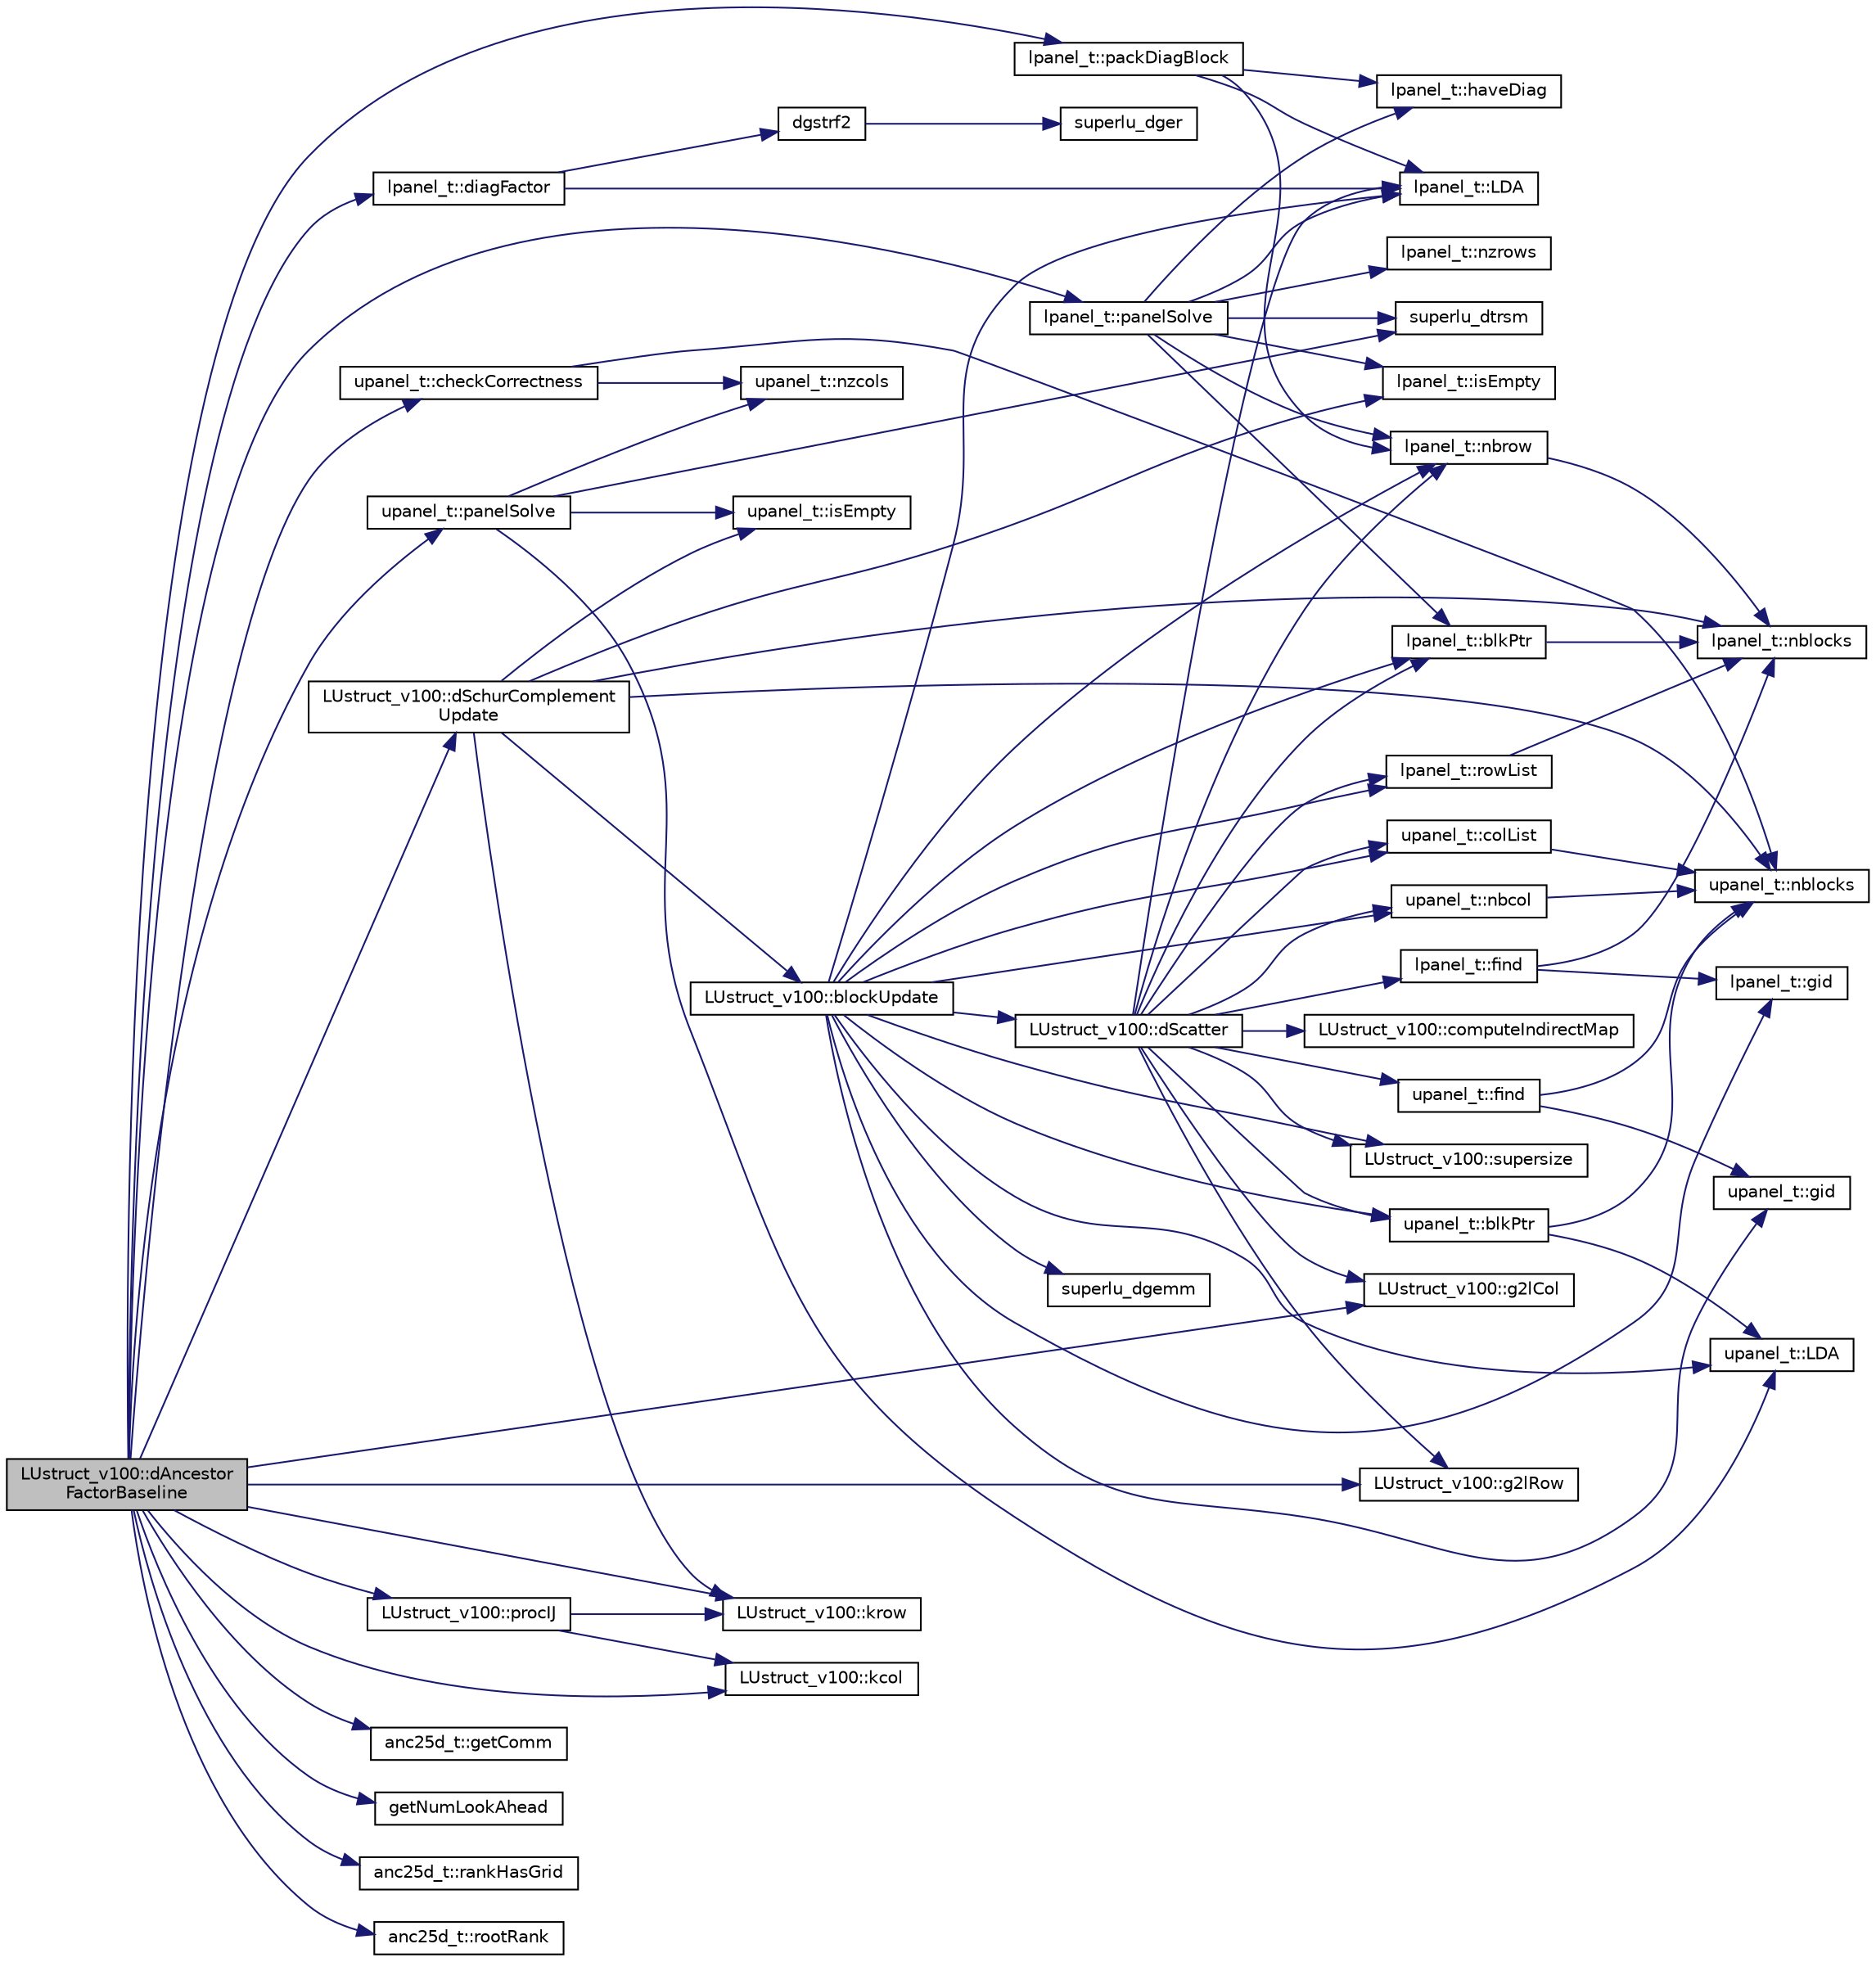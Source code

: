 digraph "LUstruct_v100::dAncestorFactorBaseline"
{
 // LATEX_PDF_SIZE
  edge [fontname="Helvetica",fontsize="10",labelfontname="Helvetica",labelfontsize="10"];
  node [fontname="Helvetica",fontsize="10",shape=record];
  rankdir="LR";
  Node1 [label="LUstruct_v100::dAncestor\lFactorBaseline",height=0.2,width=0.4,color="black", fillcolor="grey75", style="filled", fontcolor="black",tooltip=" "];
  Node1 -> Node2 [color="midnightblue",fontsize="10",style="solid",fontname="Helvetica"];
  Node2 [label="upanel_t::checkCorrectness",height=0.2,width=0.4,color="black", fillcolor="white", style="filled",URL="$classupanel__t.html#acde40e2b97e9af9389a0a06bff0c3758",tooltip=" "];
  Node2 -> Node3 [color="midnightblue",fontsize="10",style="solid",fontname="Helvetica"];
  Node3 [label="upanel_t::nblocks",height=0.2,width=0.4,color="black", fillcolor="white", style="filled",URL="$classupanel__t.html#a4af07a416919f0fb377d99db018cd649",tooltip=" "];
  Node2 -> Node4 [color="midnightblue",fontsize="10",style="solid",fontname="Helvetica"];
  Node4 [label="upanel_t::nzcols",height=0.2,width=0.4,color="black", fillcolor="white", style="filled",URL="$classupanel__t.html#a76de7f7433a85878fcc7890a470f7aaf",tooltip=" "];
  Node1 -> Node5 [color="midnightblue",fontsize="10",style="solid",fontname="Helvetica"];
  Node5 [label="lpanel_t::diagFactor",height=0.2,width=0.4,color="black", fillcolor="white", style="filled",URL="$classlpanel__t.html#aeea23f966471ba19473870ebc739b9b5",tooltip=" "];
  Node5 -> Node6 [color="midnightblue",fontsize="10",style="solid",fontname="Helvetica"];
  Node6 [label="dgstrf2",height=0.2,width=0.4,color="black", fillcolor="white", style="filled",URL="$pdgstrf2_8c.html#a039aa2cb564718e68eb81de85d1f34eb",tooltip=" "];
  Node6 -> Node7 [color="midnightblue",fontsize="10",style="solid",fontname="Helvetica"];
  Node7 [label="superlu_dger",height=0.2,width=0.4,color="black", fillcolor="white", style="filled",URL="$superlu__ddefs_8h.html#a00063fde94ef6a539971971dc58eda05",tooltip=" "];
  Node5 -> Node8 [color="midnightblue",fontsize="10",style="solid",fontname="Helvetica"];
  Node8 [label="lpanel_t::LDA",height=0.2,width=0.4,color="black", fillcolor="white", style="filled",URL="$classlpanel__t.html#a1b72b77664c68fa09bafa58287794f03",tooltip=" "];
  Node1 -> Node9 [color="midnightblue",fontsize="10",style="solid",fontname="Helvetica"];
  Node9 [label="LUstruct_v100::dSchurComplement\lUpdate",height=0.2,width=0.4,color="black", fillcolor="white", style="filled",URL="$structLUstruct__v100.html#af4dc0ffd2a5d48a8768e64bb9d696f63",tooltip=" "];
  Node9 -> Node10 [color="midnightblue",fontsize="10",style="solid",fontname="Helvetica"];
  Node10 [label="LUstruct_v100::blockUpdate",height=0.2,width=0.4,color="black", fillcolor="white", style="filled",URL="$structLUstruct__v100.html#a7abea9f9bf0cbd0f0f0cae3b884cfecb",tooltip=" "];
  Node10 -> Node11 [color="midnightblue",fontsize="10",style="solid",fontname="Helvetica"];
  Node11 [label="lpanel_t::blkPtr",height=0.2,width=0.4,color="black", fillcolor="white", style="filled",URL="$classlpanel__t.html#a8f15374f4da0d015ee3d0e2e8d8f1c8e",tooltip=" "];
  Node11 -> Node12 [color="midnightblue",fontsize="10",style="solid",fontname="Helvetica"];
  Node12 [label="lpanel_t::nblocks",height=0.2,width=0.4,color="black", fillcolor="white", style="filled",URL="$classlpanel__t.html#a4ed76fddcdf91f607379e540f5bf472e",tooltip=" "];
  Node10 -> Node13 [color="midnightblue",fontsize="10",style="solid",fontname="Helvetica"];
  Node13 [label="upanel_t::blkPtr",height=0.2,width=0.4,color="black", fillcolor="white", style="filled",URL="$classupanel__t.html#ae38540c2094edfde81c572884917ab35",tooltip=" "];
  Node13 -> Node14 [color="midnightblue",fontsize="10",style="solid",fontname="Helvetica"];
  Node14 [label="upanel_t::LDA",height=0.2,width=0.4,color="black", fillcolor="white", style="filled",URL="$classupanel__t.html#a059f730a6636e4042daf3f2e5a6b70d8",tooltip=" "];
  Node13 -> Node3 [color="midnightblue",fontsize="10",style="solid",fontname="Helvetica"];
  Node10 -> Node15 [color="midnightblue",fontsize="10",style="solid",fontname="Helvetica"];
  Node15 [label="upanel_t::colList",height=0.2,width=0.4,color="black", fillcolor="white", style="filled",URL="$classupanel__t.html#a35269da177d1920c77c1fd7b8c108a8a",tooltip=" "];
  Node15 -> Node3 [color="midnightblue",fontsize="10",style="solid",fontname="Helvetica"];
  Node10 -> Node16 [color="midnightblue",fontsize="10",style="solid",fontname="Helvetica"];
  Node16 [label="LUstruct_v100::dScatter",height=0.2,width=0.4,color="black", fillcolor="white", style="filled",URL="$structLUstruct__v100.html#afdca951433ef866b953f0df6f653e7f1",tooltip=" "];
  Node16 -> Node11 [color="midnightblue",fontsize="10",style="solid",fontname="Helvetica"];
  Node16 -> Node13 [color="midnightblue",fontsize="10",style="solid",fontname="Helvetica"];
  Node16 -> Node15 [color="midnightblue",fontsize="10",style="solid",fontname="Helvetica"];
  Node16 -> Node17 [color="midnightblue",fontsize="10",style="solid",fontname="Helvetica"];
  Node17 [label="LUstruct_v100::computeIndirectMap",height=0.2,width=0.4,color="black", fillcolor="white", style="filled",URL="$structLUstruct__v100.html#ad2091002c2d80feccdd8f88057cb0c44",tooltip=" "];
  Node16 -> Node18 [color="midnightblue",fontsize="10",style="solid",fontname="Helvetica"];
  Node18 [label="lpanel_t::find",height=0.2,width=0.4,color="black", fillcolor="white", style="filled",URL="$classlpanel__t.html#a853a96b8d7027f9545d713ab33079944",tooltip=" "];
  Node18 -> Node19 [color="midnightblue",fontsize="10",style="solid",fontname="Helvetica"];
  Node19 [label="lpanel_t::gid",height=0.2,width=0.4,color="black", fillcolor="white", style="filled",URL="$classlpanel__t.html#a146ee60d33b02a8469647e5a04d9f93c",tooltip=" "];
  Node18 -> Node12 [color="midnightblue",fontsize="10",style="solid",fontname="Helvetica"];
  Node16 -> Node20 [color="midnightblue",fontsize="10",style="solid",fontname="Helvetica"];
  Node20 [label="upanel_t::find",height=0.2,width=0.4,color="black", fillcolor="white", style="filled",URL="$classupanel__t.html#a94dcedab731da3e4fb1c6b8e1f794b40",tooltip=" "];
  Node20 -> Node21 [color="midnightblue",fontsize="10",style="solid",fontname="Helvetica"];
  Node21 [label="upanel_t::gid",height=0.2,width=0.4,color="black", fillcolor="white", style="filled",URL="$classupanel__t.html#a8232b45a6cce27d361c15fe08603ca8a",tooltip=" "];
  Node20 -> Node3 [color="midnightblue",fontsize="10",style="solid",fontname="Helvetica"];
  Node16 -> Node22 [color="midnightblue",fontsize="10",style="solid",fontname="Helvetica"];
  Node22 [label="LUstruct_v100::g2lCol",height=0.2,width=0.4,color="black", fillcolor="white", style="filled",URL="$structLUstruct__v100.html#a993d7187df11e447c03c37c98e0d5c96",tooltip=" "];
  Node16 -> Node23 [color="midnightblue",fontsize="10",style="solid",fontname="Helvetica"];
  Node23 [label="LUstruct_v100::g2lRow",height=0.2,width=0.4,color="black", fillcolor="white", style="filled",URL="$structLUstruct__v100.html#ae36c16c5462cfc1b5e1f321c329180d7",tooltip=" "];
  Node16 -> Node8 [color="midnightblue",fontsize="10",style="solid",fontname="Helvetica"];
  Node16 -> Node24 [color="midnightblue",fontsize="10",style="solid",fontname="Helvetica"];
  Node24 [label="upanel_t::nbcol",height=0.2,width=0.4,color="black", fillcolor="white", style="filled",URL="$classupanel__t.html#a16463cfd0266841a05f651231821f93b",tooltip=" "];
  Node24 -> Node3 [color="midnightblue",fontsize="10",style="solid",fontname="Helvetica"];
  Node16 -> Node25 [color="midnightblue",fontsize="10",style="solid",fontname="Helvetica"];
  Node25 [label="lpanel_t::nbrow",height=0.2,width=0.4,color="black", fillcolor="white", style="filled",URL="$classlpanel__t.html#a1e8a9a0d94a51dba54af448c3e858e03",tooltip=" "];
  Node25 -> Node12 [color="midnightblue",fontsize="10",style="solid",fontname="Helvetica"];
  Node16 -> Node26 [color="midnightblue",fontsize="10",style="solid",fontname="Helvetica"];
  Node26 [label="lpanel_t::rowList",height=0.2,width=0.4,color="black", fillcolor="white", style="filled",URL="$classlpanel__t.html#a2883d3d919d80cc2bf1a81baee0ab5c0",tooltip=" "];
  Node26 -> Node12 [color="midnightblue",fontsize="10",style="solid",fontname="Helvetica"];
  Node16 -> Node27 [color="midnightblue",fontsize="10",style="solid",fontname="Helvetica"];
  Node27 [label="LUstruct_v100::supersize",height=0.2,width=0.4,color="black", fillcolor="white", style="filled",URL="$structLUstruct__v100.html#a0636579295288ec8d6e45592fa185635",tooltip=" "];
  Node10 -> Node19 [color="midnightblue",fontsize="10",style="solid",fontname="Helvetica"];
  Node10 -> Node21 [color="midnightblue",fontsize="10",style="solid",fontname="Helvetica"];
  Node10 -> Node8 [color="midnightblue",fontsize="10",style="solid",fontname="Helvetica"];
  Node10 -> Node14 [color="midnightblue",fontsize="10",style="solid",fontname="Helvetica"];
  Node10 -> Node24 [color="midnightblue",fontsize="10",style="solid",fontname="Helvetica"];
  Node10 -> Node25 [color="midnightblue",fontsize="10",style="solid",fontname="Helvetica"];
  Node10 -> Node26 [color="midnightblue",fontsize="10",style="solid",fontname="Helvetica"];
  Node10 -> Node28 [color="midnightblue",fontsize="10",style="solid",fontname="Helvetica"];
  Node28 [label="superlu_dgemm",height=0.2,width=0.4,color="black", fillcolor="white", style="filled",URL="$superlu__ddefs_8h.html#aba1a87ca3f794ee87dfc792bedb1a7b3",tooltip=" "];
  Node10 -> Node27 [color="midnightblue",fontsize="10",style="solid",fontname="Helvetica"];
  Node9 -> Node29 [color="midnightblue",fontsize="10",style="solid",fontname="Helvetica"];
  Node29 [label="lpanel_t::isEmpty",height=0.2,width=0.4,color="black", fillcolor="white", style="filled",URL="$classlpanel__t.html#a000347ece888010fe9d35bb947810232",tooltip=" "];
  Node9 -> Node30 [color="midnightblue",fontsize="10",style="solid",fontname="Helvetica"];
  Node30 [label="upanel_t::isEmpty",height=0.2,width=0.4,color="black", fillcolor="white", style="filled",URL="$classupanel__t.html#a80066874decec3ee7585ac9b58c18da1",tooltip=" "];
  Node9 -> Node31 [color="midnightblue",fontsize="10",style="solid",fontname="Helvetica"];
  Node31 [label="LUstruct_v100::krow",height=0.2,width=0.4,color="black", fillcolor="white", style="filled",URL="$structLUstruct__v100.html#a763e27474c3d9044b15e8768d99bcb34",tooltip=" "];
  Node9 -> Node12 [color="midnightblue",fontsize="10",style="solid",fontname="Helvetica"];
  Node9 -> Node3 [color="midnightblue",fontsize="10",style="solid",fontname="Helvetica"];
  Node1 -> Node22 [color="midnightblue",fontsize="10",style="solid",fontname="Helvetica"];
  Node1 -> Node23 [color="midnightblue",fontsize="10",style="solid",fontname="Helvetica"];
  Node1 -> Node32 [color="midnightblue",fontsize="10",style="solid",fontname="Helvetica"];
  Node32 [label="anc25d_t::getComm",height=0.2,width=0.4,color="black", fillcolor="white", style="filled",URL="$structanc25d__t.html#a4b4f4dbd6a0ac48e7cb530f33d8a02c1",tooltip=" "];
  Node1 -> Node33 [color="midnightblue",fontsize="10",style="solid",fontname="Helvetica"];
  Node33 [label="getNumLookAhead",height=0.2,width=0.4,color="black", fillcolor="white", style="filled",URL="$superlu__defs_8h.html#a7c7c25ad328cac2249ec07b230eb5529",tooltip=" "];
  Node1 -> Node34 [color="midnightblue",fontsize="10",style="solid",fontname="Helvetica"];
  Node34 [label="LUstruct_v100::kcol",height=0.2,width=0.4,color="black", fillcolor="white", style="filled",URL="$structLUstruct__v100.html#a27d7dd330db644cbbf62b0cf6cddc3e6",tooltip=" "];
  Node1 -> Node31 [color="midnightblue",fontsize="10",style="solid",fontname="Helvetica"];
  Node1 -> Node35 [color="midnightblue",fontsize="10",style="solid",fontname="Helvetica"];
  Node35 [label="lpanel_t::packDiagBlock",height=0.2,width=0.4,color="black", fillcolor="white", style="filled",URL="$classlpanel__t.html#a8d68a01543c8c5d5b23bb184fec8b409",tooltip=" "];
  Node35 -> Node36 [color="midnightblue",fontsize="10",style="solid",fontname="Helvetica"];
  Node36 [label="lpanel_t::haveDiag",height=0.2,width=0.4,color="black", fillcolor="white", style="filled",URL="$classlpanel__t.html#a52411eac7183e15c3af876d0e02c04c5",tooltip=" "];
  Node35 -> Node8 [color="midnightblue",fontsize="10",style="solid",fontname="Helvetica"];
  Node35 -> Node25 [color="midnightblue",fontsize="10",style="solid",fontname="Helvetica"];
  Node1 -> Node37 [color="midnightblue",fontsize="10",style="solid",fontname="Helvetica"];
  Node37 [label="lpanel_t::panelSolve",height=0.2,width=0.4,color="black", fillcolor="white", style="filled",URL="$classlpanel__t.html#a60acfeda21c23692999067daaac3d835",tooltip=" "];
  Node37 -> Node11 [color="midnightblue",fontsize="10",style="solid",fontname="Helvetica"];
  Node37 -> Node36 [color="midnightblue",fontsize="10",style="solid",fontname="Helvetica"];
  Node37 -> Node29 [color="midnightblue",fontsize="10",style="solid",fontname="Helvetica"];
  Node37 -> Node8 [color="midnightblue",fontsize="10",style="solid",fontname="Helvetica"];
  Node37 -> Node25 [color="midnightblue",fontsize="10",style="solid",fontname="Helvetica"];
  Node37 -> Node38 [color="midnightblue",fontsize="10",style="solid",fontname="Helvetica"];
  Node38 [label="lpanel_t::nzrows",height=0.2,width=0.4,color="black", fillcolor="white", style="filled",URL="$classlpanel__t.html#a585e8edcd485464252ee90e93c83eb07",tooltip=" "];
  Node37 -> Node39 [color="midnightblue",fontsize="10",style="solid",fontname="Helvetica"];
  Node39 [label="superlu_dtrsm",height=0.2,width=0.4,color="black", fillcolor="white", style="filled",URL="$superlu__ddefs_8h.html#aaaf4223beeafb672bfa3cfdc571bf86b",tooltip=" "];
  Node1 -> Node40 [color="midnightblue",fontsize="10",style="solid",fontname="Helvetica"];
  Node40 [label="upanel_t::panelSolve",height=0.2,width=0.4,color="black", fillcolor="white", style="filled",URL="$classupanel__t.html#acbd266a7c26fa4111b8fbc1433f907a6",tooltip=" "];
  Node40 -> Node30 [color="midnightblue",fontsize="10",style="solid",fontname="Helvetica"];
  Node40 -> Node14 [color="midnightblue",fontsize="10",style="solid",fontname="Helvetica"];
  Node40 -> Node4 [color="midnightblue",fontsize="10",style="solid",fontname="Helvetica"];
  Node40 -> Node39 [color="midnightblue",fontsize="10",style="solid",fontname="Helvetica"];
  Node1 -> Node41 [color="midnightblue",fontsize="10",style="solid",fontname="Helvetica"];
  Node41 [label="LUstruct_v100::procIJ",height=0.2,width=0.4,color="black", fillcolor="white", style="filled",URL="$structLUstruct__v100.html#a817566794b214b05fc4b77a14836645b",tooltip=" "];
  Node41 -> Node34 [color="midnightblue",fontsize="10",style="solid",fontname="Helvetica"];
  Node41 -> Node31 [color="midnightblue",fontsize="10",style="solid",fontname="Helvetica"];
  Node1 -> Node42 [color="midnightblue",fontsize="10",style="solid",fontname="Helvetica"];
  Node42 [label="anc25d_t::rankHasGrid",height=0.2,width=0.4,color="black", fillcolor="white", style="filled",URL="$structanc25d__t.html#ab6e086ad57d5ce2e26b2388b3d2b1740",tooltip=" "];
  Node1 -> Node43 [color="midnightblue",fontsize="10",style="solid",fontname="Helvetica"];
  Node43 [label="anc25d_t::rootRank",height=0.2,width=0.4,color="black", fillcolor="white", style="filled",URL="$structanc25d__t.html#a27a3719dd49c78c33080d7db2a96fba5",tooltip=" "];
}
